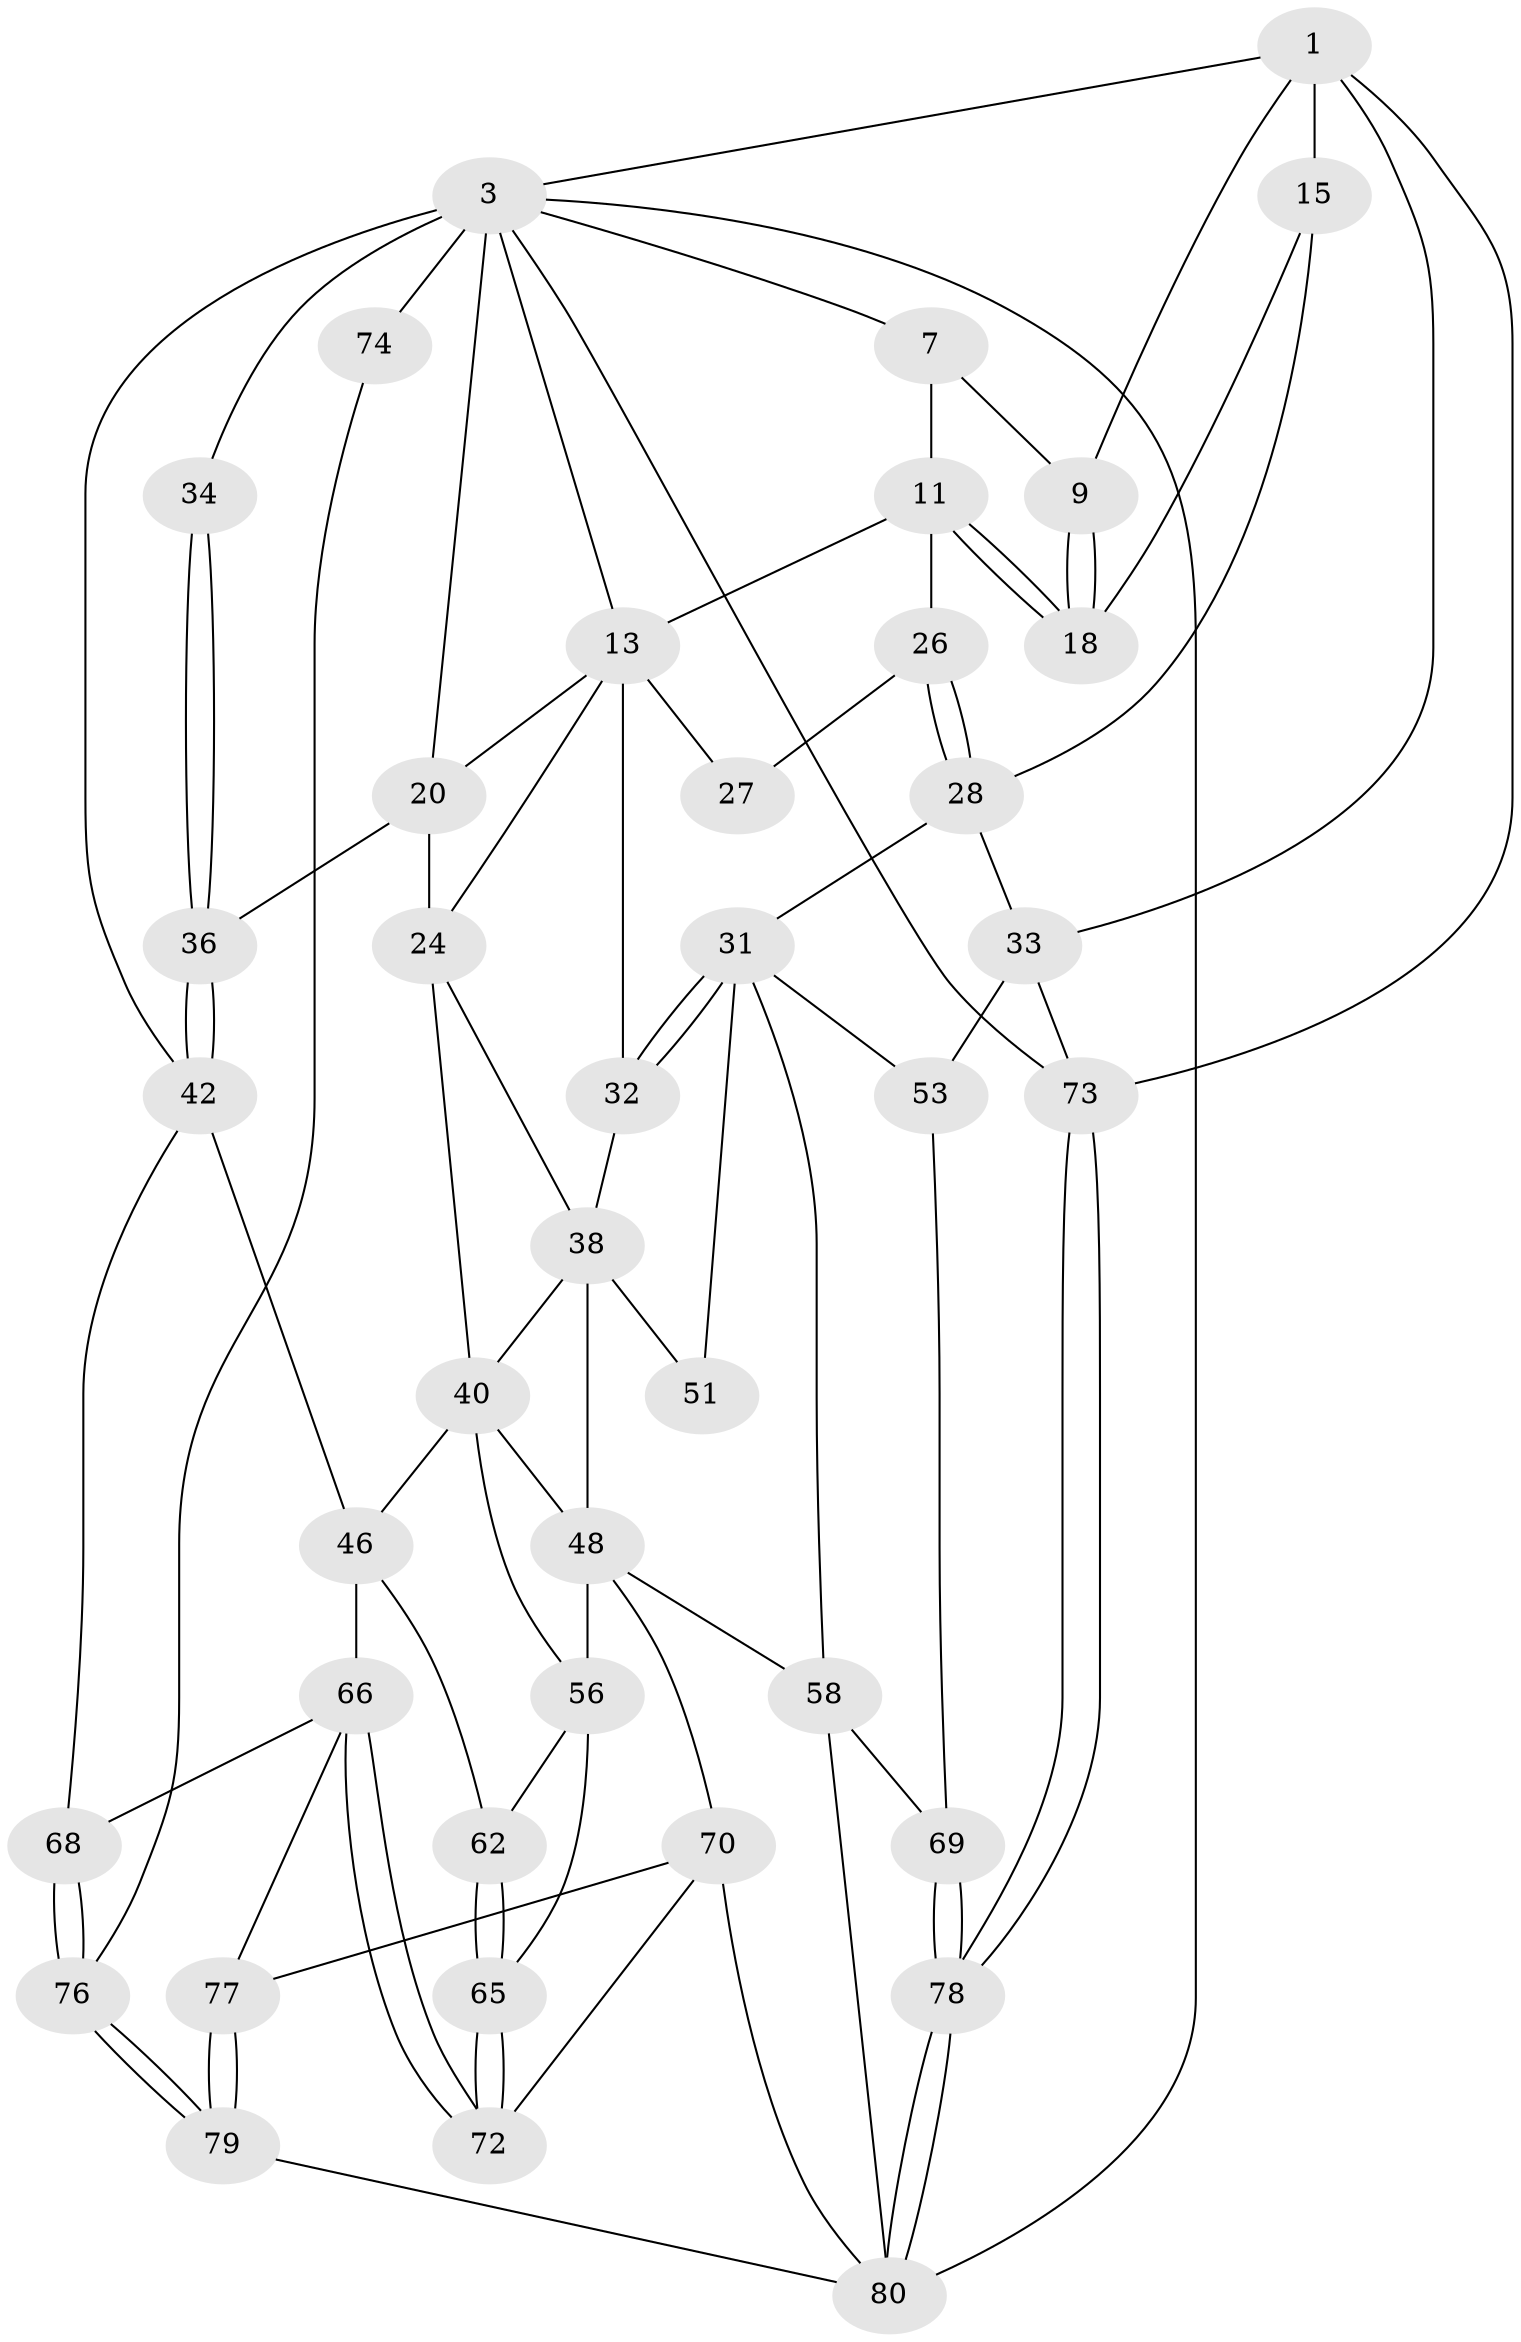 // original degree distribution, {3: 0.024390243902439025, 6: 0.1951219512195122, 5: 0.5609756097560976, 4: 0.21951219512195122}
// Generated by graph-tools (version 1.1) at 2025/27/03/15/25 16:27:58]
// undirected, 41 vertices, 91 edges
graph export_dot {
graph [start="1"]
  node [color=gray90,style=filled];
  1 [pos="+0.7351791835052159+0",super="+8+2"];
  3 [pos="+0+0",super="+44+4+75"];
  7 [pos="+0.6867061962400679+0",super="+10"];
  9 [pos="+0.8337134533945572+0.047039070726467166"];
  11 [pos="+0.7549081387436362+0.13045451532604696",super="+12"];
  13 [pos="+0.7060718178702514+0.14234633362455126",super="+14+22"];
  15 [pos="+1+0.04507293354496943",super="+17"];
  18 [pos="+0.8757176498268434+0.18968818292164852"];
  20 [pos="+0.37524739756712805+0.14952140427643354",super="+35+21"];
  24 [pos="+0.49634127911299436+0.28969597741924064",super="+25"];
  26 [pos="+0.726177511005894+0.2375867687835822"];
  27 [pos="+0.718834754439475+0.2501827538651067"];
  28 [pos="+0.8671664792888911+0.2629458114212198",super="+30"];
  31 [pos="+0.7898900879697073+0.4168803466271048",super="+50"];
  32 [pos="+0.7646990295869786+0.4042466852100319"];
  33 [pos="+1+0.47475167067569146",super="+52"];
  34 [pos="+0.13861101518470098+0.36937429926489607"];
  36 [pos="+0.1264648992097238+0.4227445943727794"];
  38 [pos="+0.5451614173757511+0.4701076687605085",super="+39+47"];
  40 [pos="+0.3627920482498146+0.5225494095231843",super="+41"];
  42 [pos="+0.0405108567197396+0.5082285945481431",super="+43"];
  46 [pos="+0.11852266473600594+0.5645090759680257",super="+63"];
  48 [pos="+0.4975130366175583+0.6553683851135708",super="+60+49"];
  51 [pos="+0.5779214079223981+0.5705079634225525"];
  53 [pos="+0.8652421062117526+0.6618931023926719"];
  56 [pos="+0.22743734080386419+0.5950364478828417",super="+61"];
  58 [pos="+0.6446408868210449+0.7993047942807611",super="+59"];
  62 [pos="+0.23982351507315672+0.6897300066721933"];
  65 [pos="+0.3206253403274555+0.7630020041840423"];
  66 [pos="+0.1623253014735733+0.7331325578314519",super="+67"];
  68 [pos="+0.0838289750896589+0.8035571461157421"];
  69 [pos="+0.7429333604518977+0.7872477505142328"];
  70 [pos="+0.36364660153535483+0.8478058291973988",super="+71"];
  72 [pos="+0.31772703372879924+0.8076076885066285"];
  73 [pos="+1+1"];
  74 [pos="+0+0.7870174712395113"];
  76 [pos="+0.07530303837537745+0.8112193237066814"];
  77 [pos="+0.20844869634321103+0.8872550323994647"];
  78 [pos="+1+1"];
  79 [pos="+0.0674771793001374+1"];
  80 [pos="+0.6114020796323709+1",super="+81"];
  1 -- 9;
  1 -- 15 [weight=2];
  1 -- 33;
  1 -- 3;
  1 -- 73;
  3 -- 74 [weight=2];
  3 -- 42;
  3 -- 34 [weight=2];
  3 -- 20;
  3 -- 7;
  3 -- 13;
  3 -- 80;
  3 -- 73;
  7 -- 9;
  7 -- 11;
  9 -- 18;
  9 -- 18;
  11 -- 18;
  11 -- 18;
  11 -- 26;
  11 -- 13;
  13 -- 20;
  13 -- 24;
  13 -- 32;
  13 -- 27 [weight=2];
  15 -- 18;
  15 -- 28;
  20 -- 36;
  20 -- 24 [weight=2];
  24 -- 38;
  24 -- 40;
  26 -- 27;
  26 -- 28;
  26 -- 28;
  28 -- 33;
  28 -- 31;
  31 -- 32;
  31 -- 32;
  31 -- 58;
  31 -- 51 [weight=2];
  31 -- 53;
  32 -- 38;
  33 -- 73;
  33 -- 53;
  34 -- 36;
  34 -- 36;
  36 -- 42;
  36 -- 42;
  38 -- 40;
  38 -- 48;
  38 -- 51;
  40 -- 56;
  40 -- 46;
  40 -- 48;
  42 -- 46;
  42 -- 68;
  46 -- 62;
  46 -- 66;
  48 -- 70;
  48 -- 58;
  48 -- 56 [weight=2];
  53 -- 69;
  56 -- 65;
  56 -- 62;
  58 -- 69;
  58 -- 80;
  62 -- 65;
  62 -- 65;
  65 -- 72;
  65 -- 72;
  66 -- 72;
  66 -- 72;
  66 -- 68;
  66 -- 77;
  68 -- 76;
  68 -- 76;
  69 -- 78;
  69 -- 78;
  70 -- 80;
  70 -- 72;
  70 -- 77;
  73 -- 78;
  73 -- 78;
  74 -- 76;
  76 -- 79;
  76 -- 79;
  77 -- 79;
  77 -- 79;
  78 -- 80;
  78 -- 80;
  79 -- 80;
}
